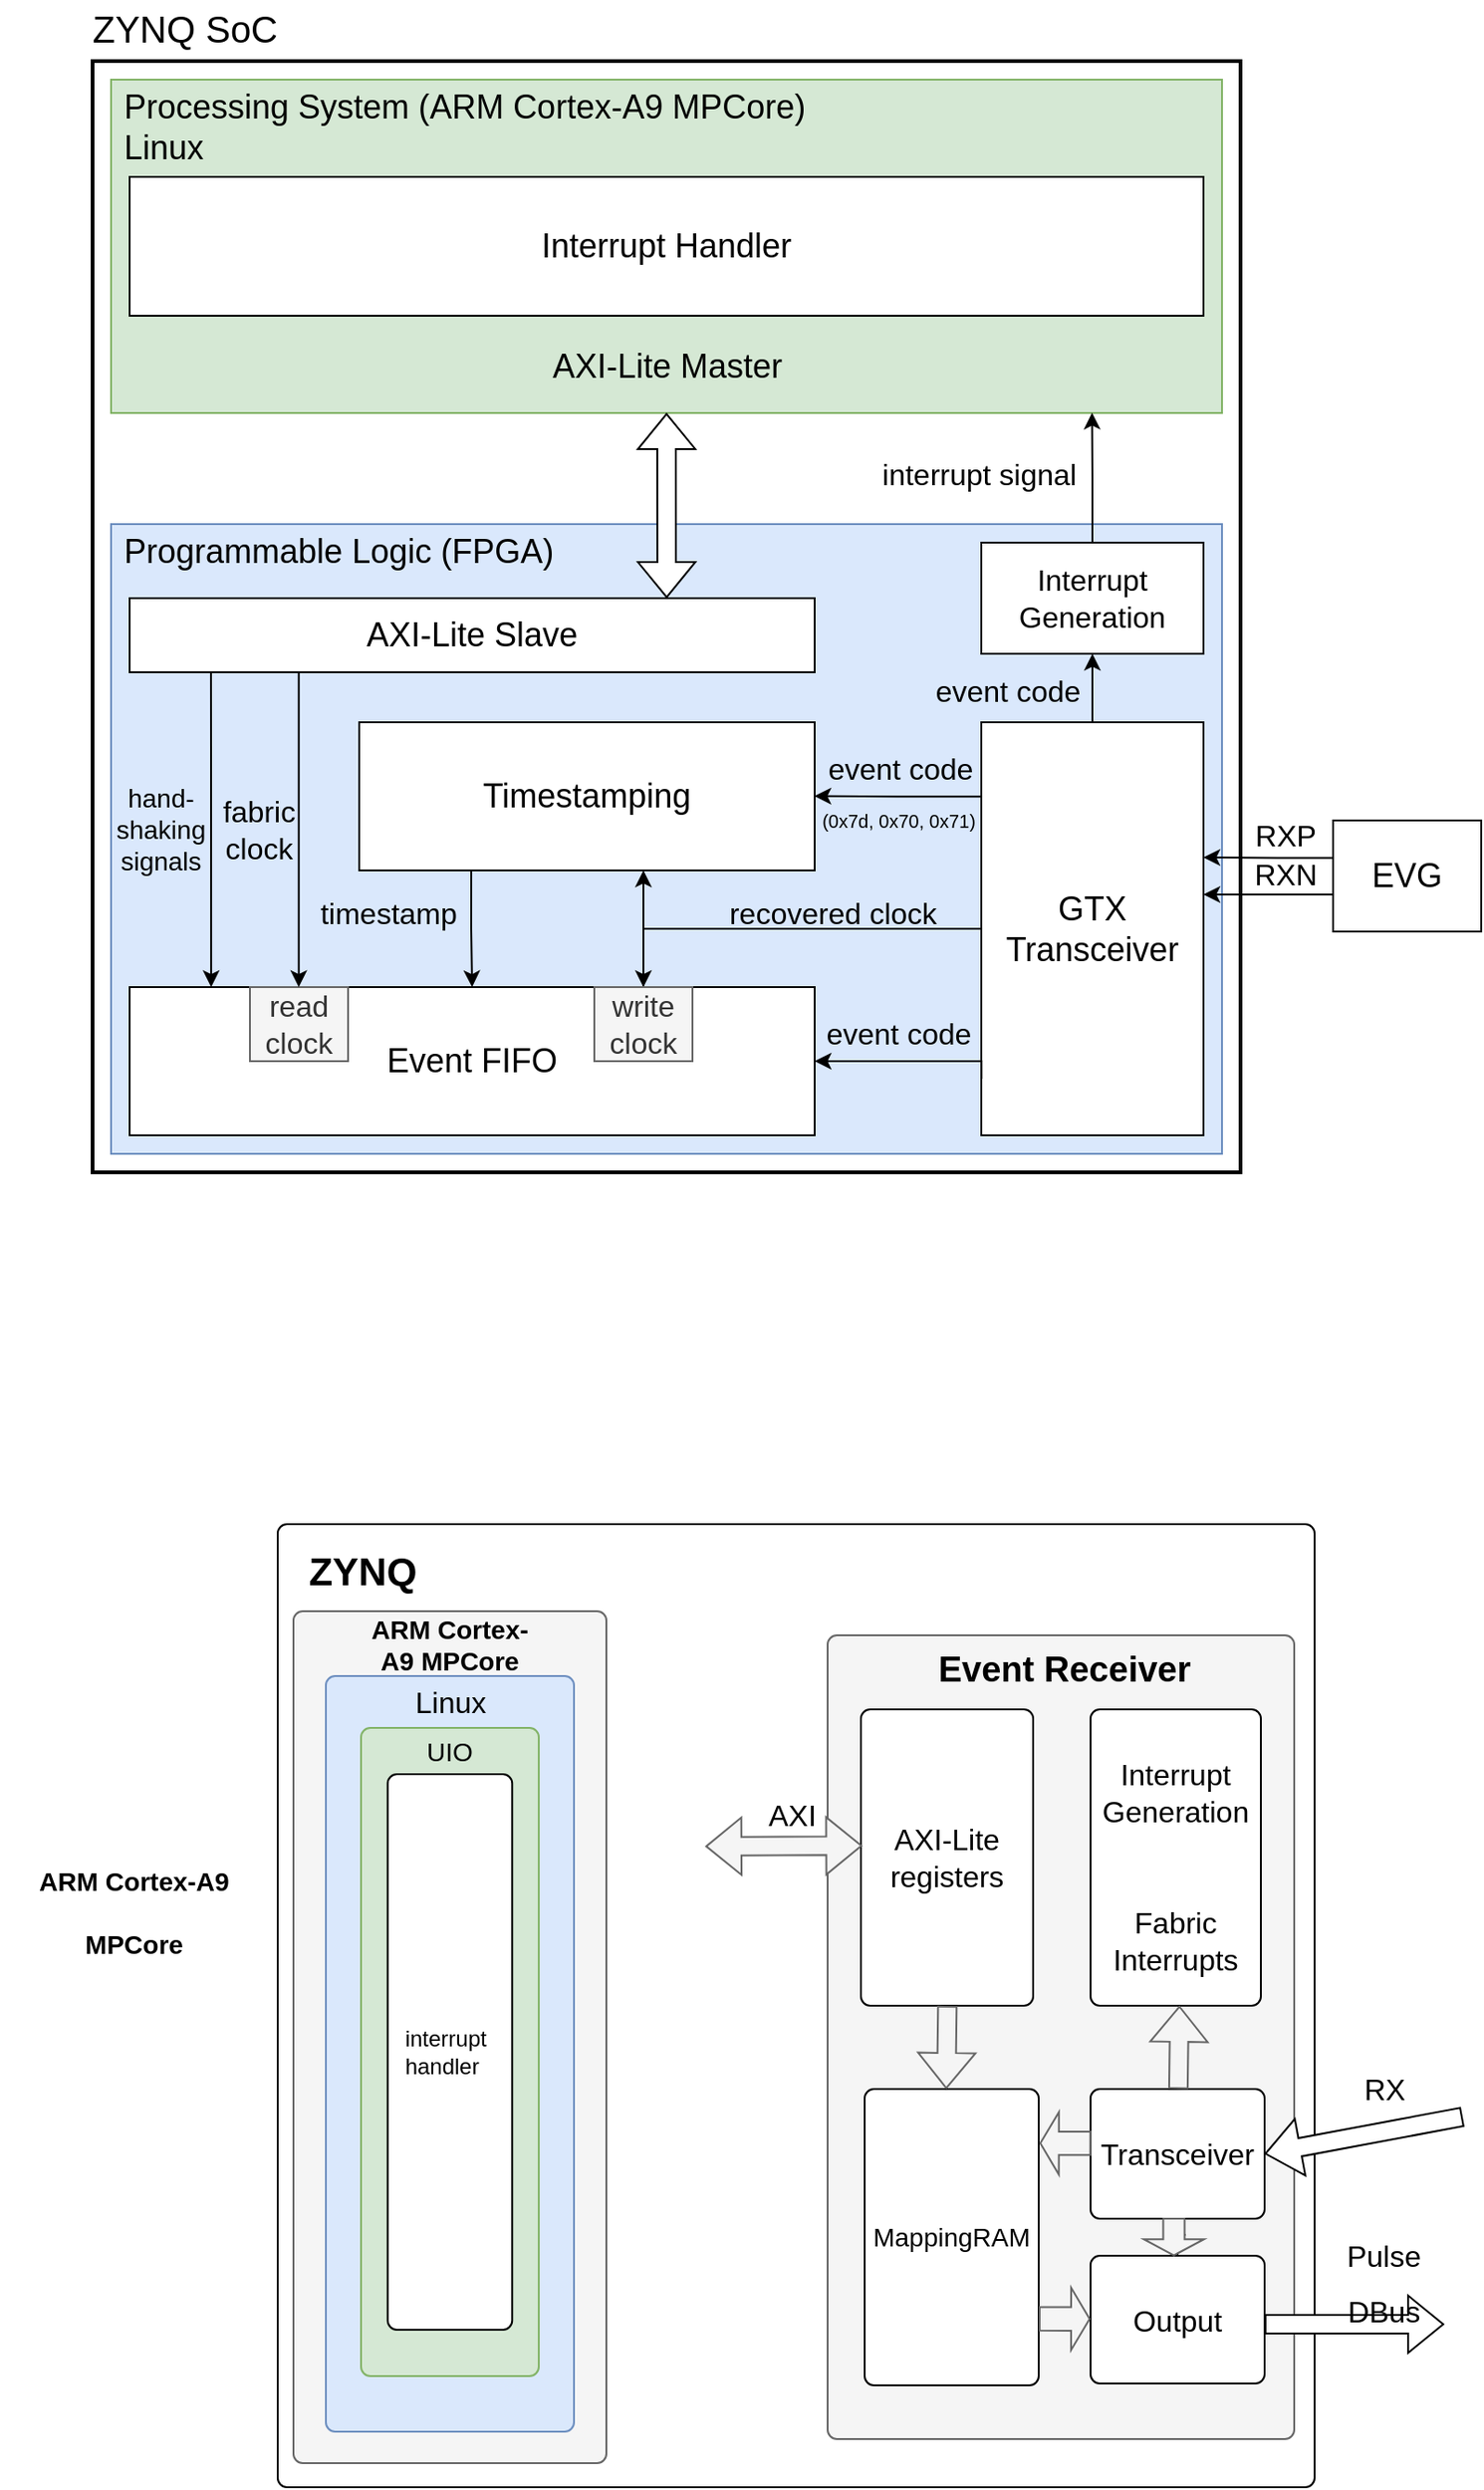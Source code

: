 <mxfile version="20.0.4" type="github">
  <diagram id="1goI3GVQZ4PJObYNkIat" name="Page-1">
    <mxGraphModel dx="1511" dy="803" grid="1" gridSize="10" guides="1" tooltips="1" connect="1" arrows="1" fold="1" page="1" pageScale="1" pageWidth="1169" pageHeight="1654" math="0" shadow="0">
      <root>
        <mxCell id="0" />
        <mxCell id="1" parent="0" />
        <mxCell id="54l_NUsAsuN3ZVsKalz9-2" value="" style="rounded=1;absoluteArcSize=1;html=1;arcSize=10;" parent="1" vertex="1">
          <mxGeometry x="190" y="1180" width="560" height="520" as="geometry" />
        </mxCell>
        <mxCell id="54l_NUsAsuN3ZVsKalz9-3" value="main" style="html=1;shape=mxgraph.er.anchor;whiteSpace=wrap;" parent="54l_NUsAsuN3ZVsKalz9-2" vertex="1">
          <mxGeometry width="280" height="520" as="geometry" />
        </mxCell>
        <mxCell id="54l_NUsAsuN3ZVsKalz9-4" value="" style="rounded=1;absoluteArcSize=1;html=1;arcSize=10;whiteSpace=wrap;points=[];strokeColor=#666666;fillColor=#f5f5f5;fontColor=#333333;" parent="54l_NUsAsuN3ZVsKalz9-2" vertex="1">
          <mxGeometry x="297" y="60" width="252" height="434" as="geometry" />
        </mxCell>
        <mxCell id="54l_NUsAsuN3ZVsKalz9-5" value="" style="rounded=1;absoluteArcSize=1;html=1;arcSize=10;whiteSpace=wrap;points=[];strokeColor=#666666;fillColor=#f5f5f5;fontColor=#333333;" parent="54l_NUsAsuN3ZVsKalz9-2" vertex="1">
          <mxGeometry x="8.5" y="47" width="169" height="460" as="geometry" />
        </mxCell>
        <mxCell id="54l_NUsAsuN3ZVsKalz9-6" value="&lt;h2 style=&quot;font-size: 21px;&quot;&gt;&lt;font style=&quot;font-size: 21px;&quot;&gt;&lt;b&gt;ZYNQ&lt;/b&gt;&lt;/font&gt;&lt;/h2&gt;" style="text;html=1;strokeColor=none;fillColor=none;align=center;verticalAlign=middle;whiteSpace=wrap;rounded=0;" parent="54l_NUsAsuN3ZVsKalz9-2" vertex="1">
          <mxGeometry x="11" y="10" width="70" height="30" as="geometry" />
        </mxCell>
        <mxCell id="54l_NUsAsuN3ZVsKalz9-8" value="&lt;font style=&quot;font-size: 19px&quot;&gt;&lt;b&gt;&lt;font style=&quot;font-size: 19px&quot;&gt;Event Receiver&lt;/font&gt;&lt;/b&gt;&lt;/font&gt;" style="text;html=1;strokeColor=none;fillColor=none;align=center;verticalAlign=middle;whiteSpace=wrap;rounded=0;fontSize=29;" parent="54l_NUsAsuN3ZVsKalz9-2" vertex="1">
          <mxGeometry x="340" y="60" width="169.5" height="30" as="geometry" />
        </mxCell>
        <mxCell id="54l_NUsAsuN3ZVsKalz9-9" value="" style="rounded=1;absoluteArcSize=1;html=1;arcSize=10;whiteSpace=wrap;points=[];strokeColor=#6c8ebf;fillColor=#dae8fc;" parent="54l_NUsAsuN3ZVsKalz9-2" vertex="1">
          <mxGeometry x="26" y="82" width="134" height="408" as="geometry" />
        </mxCell>
        <mxCell id="54l_NUsAsuN3ZVsKalz9-10" value="&lt;font style=&quot;font-size: 16px;&quot;&gt;&lt;font style=&quot;font-size: 16px;&quot;&gt;Linux&lt;/font&gt;&lt;/font&gt;" style="text;html=1;strokeColor=none;fillColor=none;align=center;verticalAlign=middle;whiteSpace=wrap;rounded=0;fontSize=29;strokeWidth=3;" parent="54l_NUsAsuN3ZVsKalz9-2" vertex="1">
          <mxGeometry x="69.69" y="82" width="46.62" height="20" as="geometry" />
        </mxCell>
        <mxCell id="54l_NUsAsuN3ZVsKalz9-11" value="" style="rounded=1;absoluteArcSize=1;html=1;arcSize=10;whiteSpace=wrap;points=[];strokeColor=#82b366;fillColor=#d5e8d4;" parent="54l_NUsAsuN3ZVsKalz9-2" vertex="1">
          <mxGeometry x="45.01" y="110" width="95.98" height="350" as="geometry" />
        </mxCell>
        <mxCell id="54l_NUsAsuN3ZVsKalz9-13" value="&lt;font style=&quot;font-size: 14px;&quot;&gt;UIO&lt;/font&gt;" style="text;html=1;strokeColor=none;fillColor=none;align=center;verticalAlign=middle;whiteSpace=wrap;rounded=0;fontSize=14;" parent="54l_NUsAsuN3ZVsKalz9-2" vertex="1">
          <mxGeometry x="71.99" y="110" width="42.01" height="25" as="geometry" />
        </mxCell>
        <mxCell id="54l_NUsAsuN3ZVsKalz9-16" value="&lt;pre class=&quot;tw-data-text tw-text-large tw-ta&quot; id=&quot;tw-target-text&quot; style=&quot;text-align: left;&quot; dir=&quot;ltr&quot;&gt;&lt;font style=&quot;font-size: 12px;&quot; face=&quot;Helvetica&quot;&gt;&lt;span class=&quot;Y2IQFc&quot; lang=&quot;en&quot;&gt;interrupt &lt;br&gt;handler&lt;/span&gt;&lt;/font&gt;&lt;/pre&gt;" style="rounded=1;absoluteArcSize=1;html=1;arcSize=10;whiteSpace=wrap;points=[];strokeColor=inherit;fillColor=inherit;" parent="54l_NUsAsuN3ZVsKalz9-2" vertex="1">
          <mxGeometry x="59.38" y="135" width="67.25" height="300" as="geometry" />
        </mxCell>
        <mxCell id="54l_NUsAsuN3ZVsKalz9-22" value="" style="rounded=1;absoluteArcSize=1;html=1;arcSize=10;whiteSpace=wrap;points=[];" parent="54l_NUsAsuN3ZVsKalz9-2" vertex="1">
          <mxGeometry x="439" y="100" width="92" height="160" as="geometry" />
        </mxCell>
        <mxCell id="54l_NUsAsuN3ZVsKalz9-23" value="&lt;div style=&quot;font-size: 16px&quot;&gt;&lt;font style=&quot;font-size: 16px&quot;&gt;AXI-Lite&lt;/font&gt;&lt;/div&gt;&lt;div style=&quot;font-size: 16px&quot;&gt;&lt;font style=&quot;font-size: 16px&quot;&gt;registers&lt;/font&gt;&lt;br&gt;&lt;/div&gt;" style="rounded=1;absoluteArcSize=1;html=1;arcSize=10;whiteSpace=wrap;points=[];" parent="54l_NUsAsuN3ZVsKalz9-2" vertex="1">
          <mxGeometry x="315" y="100" width="93" height="160" as="geometry" />
        </mxCell>
        <mxCell id="54l_NUsAsuN3ZVsKalz9-24" value="" style="shape=flexArrow;endArrow=classic;startArrow=classic;html=1;rounded=0;shadow=0;sketch=0;fontFamily=Helvetica;fontSize=16;strokeColor=#666666;fillColor=#f5f5f5;exitX=1.005;exitY=0.293;exitDx=0;exitDy=0;exitPerimeter=0;entryX=0.008;entryY=0.46;entryDx=0;entryDy=0;entryPerimeter=0;" parent="54l_NUsAsuN3ZVsKalz9-2" target="54l_NUsAsuN3ZVsKalz9-23" edge="1">
          <mxGeometry width="100" height="100" relative="1" as="geometry">
            <mxPoint x="230.93" y="173.95" as="sourcePoint" />
            <mxPoint x="310" y="174" as="targetPoint" />
          </mxGeometry>
        </mxCell>
        <mxCell id="54l_NUsAsuN3ZVsKalz9-26" value="AXI" style="text;html=1;strokeColor=none;fillColor=none;align=center;verticalAlign=middle;whiteSpace=wrap;rounded=0;fontFamily=Helvetica;fontSize=16;" parent="54l_NUsAsuN3ZVsKalz9-2" vertex="1">
          <mxGeometry x="249" y="142" width="58" height="30" as="geometry" />
        </mxCell>
        <mxCell id="54l_NUsAsuN3ZVsKalz9-27" value="&lt;div&gt;Fabric&lt;/div&gt;&lt;div&gt;Interrupts&lt;br&gt;&lt;/div&gt;" style="text;html=1;strokeColor=none;fillColor=none;align=center;verticalAlign=middle;whiteSpace=wrap;rounded=0;fontFamily=Helvetica;fontSize=16;" parent="54l_NUsAsuN3ZVsKalz9-2" vertex="1">
          <mxGeometry x="455" y="210" width="60" height="30" as="geometry" />
        </mxCell>
        <mxCell id="54l_NUsAsuN3ZVsKalz9-28" value="&lt;div&gt;Interrupt&lt;/div&gt;&lt;div&gt;Generation&lt;br&gt;&lt;/div&gt;" style="text;html=1;strokeColor=none;fillColor=none;align=center;verticalAlign=middle;whiteSpace=wrap;rounded=0;fontFamily=Helvetica;fontSize=16;" parent="54l_NUsAsuN3ZVsKalz9-2" vertex="1">
          <mxGeometry x="455" y="130" width="60" height="30" as="geometry" />
        </mxCell>
        <mxCell id="54l_NUsAsuN3ZVsKalz9-29" value="&lt;font style=&quot;font-size: 14px&quot;&gt;MappingRAM&lt;/font&gt;" style="rounded=1;absoluteArcSize=1;html=1;arcSize=10;whiteSpace=wrap;points=[];" parent="54l_NUsAsuN3ZVsKalz9-2" vertex="1">
          <mxGeometry x="317" y="305" width="94" height="160" as="geometry" />
        </mxCell>
        <mxCell id="54l_NUsAsuN3ZVsKalz9-30" value="&lt;font style=&quot;font-size: 16px&quot;&gt;Transceiver&lt;/font&gt;" style="rounded=1;absoluteArcSize=1;html=1;arcSize=10;whiteSpace=wrap;points=[];" parent="54l_NUsAsuN3ZVsKalz9-2" vertex="1">
          <mxGeometry x="439" y="305" width="94" height="70" as="geometry" />
        </mxCell>
        <mxCell id="54l_NUsAsuN3ZVsKalz9-31" value="" style="edgeStyle=orthogonalEdgeStyle;rounded=0;sketch=0;orthogonalLoop=1;jettySize=auto;html=1;shadow=0;fontFamily=Helvetica;fontSize=16;strokeColor=default;fillColor=default;gradientColor=none;" parent="54l_NUsAsuN3ZVsKalz9-2" source="54l_NUsAsuN3ZVsKalz9-32" target="54l_NUsAsuN3ZVsKalz9-30" edge="1">
          <mxGeometry relative="1" as="geometry" />
        </mxCell>
        <mxCell id="54l_NUsAsuN3ZVsKalz9-32" value="&lt;font style=&quot;font-size: 16px&quot;&gt;Output&lt;/font&gt;" style="rounded=1;absoluteArcSize=1;html=1;arcSize=10;whiteSpace=wrap;points=[];" parent="54l_NUsAsuN3ZVsKalz9-2" vertex="1">
          <mxGeometry x="439" y="395" width="94" height="69" as="geometry" />
        </mxCell>
        <mxCell id="54l_NUsAsuN3ZVsKalz9-33" value="" style="shape=flexArrow;endArrow=classic;html=1;rounded=0;shadow=0;sketch=0;fontFamily=Helvetica;fontSize=16;strokeColor=#666666;fillColor=#f5f5f5;entryX=0.522;entryY=1;entryDx=0;entryDy=0;entryPerimeter=0;" parent="54l_NUsAsuN3ZVsKalz9-2" source="54l_NUsAsuN3ZVsKalz9-30" target="54l_NUsAsuN3ZVsKalz9-22" edge="1">
          <mxGeometry width="50" height="50" relative="1" as="geometry">
            <mxPoint x="350" y="220" as="sourcePoint" />
            <mxPoint x="400" y="170" as="targetPoint" />
          </mxGeometry>
        </mxCell>
        <mxCell id="54l_NUsAsuN3ZVsKalz9-34" value="" style="shape=flexArrow;endArrow=classic;html=1;rounded=0;shadow=0;sketch=0;fontFamily=Helvetica;fontSize=16;strokeColor=default;fillColor=default;gradientColor=none;exitX=1;exitY=0.536;exitDx=0;exitDy=0;exitPerimeter=0;" parent="54l_NUsAsuN3ZVsKalz9-2" source="54l_NUsAsuN3ZVsKalz9-32" edge="1">
          <mxGeometry width="50" height="50" relative="1" as="geometry">
            <mxPoint x="533" y="440" as="sourcePoint" />
            <mxPoint x="630" y="432" as="targetPoint" />
          </mxGeometry>
        </mxCell>
        <mxCell id="54l_NUsAsuN3ZVsKalz9-35" value="" style="shape=flexArrow;endArrow=classic;html=1;rounded=0;shadow=0;sketch=0;fontFamily=Helvetica;fontSize=16;strokeColor=#666666;fillColor=#f5f5f5;entryX=1.004;entryY=0.183;entryDx=0;entryDy=0;entryPerimeter=0;width=12.667;endSize=3;exitX=0.004;exitY=0.419;exitDx=0;exitDy=0;exitPerimeter=0;" parent="54l_NUsAsuN3ZVsKalz9-2" source="54l_NUsAsuN3ZVsKalz9-30" target="54l_NUsAsuN3ZVsKalz9-29" edge="1">
          <mxGeometry width="50" height="50" relative="1" as="geometry">
            <mxPoint x="440" y="334" as="sourcePoint" />
            <mxPoint x="360" y="260" as="targetPoint" />
          </mxGeometry>
        </mxCell>
        <mxCell id="54l_NUsAsuN3ZVsKalz9-36" value="" style="shape=flexArrow;endArrow=classic;html=1;rounded=0;shadow=0;sketch=0;fontFamily=Helvetica;fontSize=16;strokeColor=#666666;fillColor=#f5f5f5;width=11.538;endSize=2.567;exitX=0.479;exitY=0.993;exitDx=0;exitDy=0;exitPerimeter=0;entryX=0.479;entryY=0.004;entryDx=0;entryDy=0;entryPerimeter=0;" parent="54l_NUsAsuN3ZVsKalz9-2" source="54l_NUsAsuN3ZVsKalz9-30" target="54l_NUsAsuN3ZVsKalz9-32" edge="1">
          <mxGeometry width="50" height="50" relative="1" as="geometry">
            <mxPoint x="483" y="375" as="sourcePoint" />
            <mxPoint x="533" y="325" as="targetPoint" />
          </mxGeometry>
        </mxCell>
        <mxCell id="54l_NUsAsuN3ZVsKalz9-37" value="" style="shape=flexArrow;endArrow=classic;html=1;rounded=0;shadow=0;sketch=0;fontFamily=Helvetica;fontSize=16;strokeColor=#666666;fillColor=#f5f5f5;entryX=1.004;entryY=0.183;entryDx=0;entryDy=0;entryPerimeter=0;width=12.667;endSize=3;exitX=0.004;exitY=0.419;exitDx=0;exitDy=0;exitPerimeter=0;" parent="54l_NUsAsuN3ZVsKalz9-2" edge="1">
          <mxGeometry width="50" height="50" relative="1" as="geometry">
            <mxPoint x="410.996" y="429.08" as="sourcePoint" />
            <mxPoint x="438.996" y="429.13" as="targetPoint" />
          </mxGeometry>
        </mxCell>
        <mxCell id="54l_NUsAsuN3ZVsKalz9-38" value="" style="shape=flexArrow;endArrow=classic;html=1;rounded=0;shadow=0;sketch=0;fontFamily=Helvetica;fontSize=16;strokeColor=#666666;fillColor=#f5f5f5;entryX=0.522;entryY=1;entryDx=0;entryDy=0;entryPerimeter=0;" parent="54l_NUsAsuN3ZVsKalz9-2" edge="1">
          <mxGeometry width="50" height="50" relative="1" as="geometry">
            <mxPoint x="361.664" y="260" as="sourcePoint" />
            <mxPoint x="361.088" y="305" as="targetPoint" />
          </mxGeometry>
        </mxCell>
        <mxCell id="54l_NUsAsuN3ZVsKalz9-122" value="&lt;font style=&quot;font-size: 14px;&quot;&gt;&lt;b&gt;&lt;font style=&quot;font-size: 14px;&quot; face=&quot;Helvetica&quot;&gt;&lt;font style=&quot;font-size: 14px;&quot;&gt;&lt;span style=&quot;&quot; class=&quot;markedContent&quot;&gt;&lt;span style=&quot;left: 1054.58px; top: 286.237px; transform: scaleX(0.93);&quot; dir=&quot;ltr&quot;&gt;ARM Cortex-A9 MPCore&lt;/span&gt;&lt;/span&gt;&lt;/font&gt;&lt;/font&gt;&lt;/b&gt;&lt;/font&gt;" style="text;html=1;strokeColor=none;fillColor=none;align=center;verticalAlign=middle;whiteSpace=wrap;rounded=0;fontFamily=Helvetica;fontSize=14;" parent="54l_NUsAsuN3ZVsKalz9-2" vertex="1">
          <mxGeometry x="43.0" y="50" width="100" height="30" as="geometry" />
        </mxCell>
        <mxCell id="54l_NUsAsuN3ZVsKalz9-41" value="Pulse" style="text;html=1;strokeColor=none;fillColor=none;align=center;verticalAlign=middle;whiteSpace=wrap;rounded=0;fontFamily=Helvetica;fontSize=16;" parent="1" vertex="1">
          <mxGeometry x="750" y="1560" width="75" height="30" as="geometry" />
        </mxCell>
        <mxCell id="54l_NUsAsuN3ZVsKalz9-42" value="DBus" style="text;html=1;strokeColor=none;fillColor=none;align=center;verticalAlign=middle;whiteSpace=wrap;rounded=0;fontFamily=Helvetica;fontSize=16;" parent="1" vertex="1">
          <mxGeometry x="750" y="1590" width="75" height="30" as="geometry" />
        </mxCell>
        <mxCell id="54l_NUsAsuN3ZVsKalz9-43" value="" style="shape=flexArrow;endArrow=classic;html=1;rounded=0;shadow=0;sketch=0;fontFamily=Helvetica;fontSize=16;strokeColor=default;fillColor=default;gradientColor=none;entryX=1;entryY=0.5;entryDx=0;entryDy=0;entryPerimeter=0;" parent="1" target="54l_NUsAsuN3ZVsKalz9-30" edge="1">
          <mxGeometry width="50" height="50" relative="1" as="geometry">
            <mxPoint x="830" y="1500" as="sourcePoint" />
            <mxPoint x="830" y="1480" as="targetPoint" />
          </mxGeometry>
        </mxCell>
        <mxCell id="54l_NUsAsuN3ZVsKalz9-44" value="RX" style="text;html=1;strokeColor=none;fillColor=none;align=center;verticalAlign=middle;whiteSpace=wrap;rounded=0;fontFamily=Helvetica;fontSize=16;" parent="1" vertex="1">
          <mxGeometry x="757.5" y="1470" width="60" height="30" as="geometry" />
        </mxCell>
        <mxCell id="54l_NUsAsuN3ZVsKalz9-7" value="&lt;div style=&quot;font-size: 28px;&quot;&gt;&lt;p&gt;&lt;font style=&quot;font-size: 28px;&quot; face=&quot;Helvetica&quot;&gt;&lt;b&gt;&lt;font style=&quot;font-size: 28px;&quot;&gt;&lt;span style=&quot;font-size: 14px;&quot; class=&quot;markedContent&quot;&gt;&lt;span style=&quot;left: 1054.58px; top: 286.237px; transform: scaleX(0.93);&quot; dir=&quot;ltr&quot;&gt;ARM Cortex-A9 MPCore&lt;/span&gt;&lt;/span&gt;&lt;/font&gt;&lt;/b&gt;&lt;/font&gt;&lt;/p&gt;&lt;/div&gt;" style="text;html=1;strokeColor=none;fillColor=none;align=center;verticalAlign=middle;whiteSpace=wrap;rounded=0;fontSize=29;strokeWidth=3;" parent="1" vertex="1">
          <mxGeometry x="40" y="1350" width="144.56" height="70" as="geometry" />
        </mxCell>
        <mxCell id="54l_NUsAsuN3ZVsKalz9-125" value="&lt;font style=&quot;font-size: 20px;&quot;&gt;ZYNQ SoC&lt;/font&gt;" style="text;html=1;strokeColor=none;fillColor=none;align=center;verticalAlign=middle;whiteSpace=wrap;rounded=0;fontFamily=Helvetica;fontSize=14;" parent="1" vertex="1">
          <mxGeometry x="85" y="357" width="110" height="30" as="geometry" />
        </mxCell>
        <mxCell id="54l_NUsAsuN3ZVsKalz9-126" value="" style="rounded=0;whiteSpace=wrap;html=1;fontFamily=Helvetica;fontSize=14;strokeWidth=2;" parent="1" vertex="1">
          <mxGeometry x="90" y="390" width="620" height="600" as="geometry" />
        </mxCell>
        <mxCell id="54l_NUsAsuN3ZVsKalz9-127" value="" style="rounded=0;whiteSpace=wrap;html=1;fontFamily=Helvetica;fontSize=14;strokeWidth=1;fillColor=#dae8fc;strokeColor=#6c8ebf;" parent="1" vertex="1">
          <mxGeometry x="100" y="640" width="600" height="340" as="geometry" />
        </mxCell>
        <mxCell id="54l_NUsAsuN3ZVsKalz9-128" value="" style="rounded=0;whiteSpace=wrap;html=1;fontFamily=Helvetica;fontSize=14;strokeWidth=1;fillColor=#d5e8d4;strokeColor=#82b366;" parent="1" vertex="1">
          <mxGeometry x="100" y="400" width="600" height="180" as="geometry" />
        </mxCell>
        <mxCell id="54l_NUsAsuN3ZVsKalz9-129" value="&lt;div style=&quot;font-size: 18px;&quot; align=&quot;left&quot;&gt;&lt;font style=&quot;font-size: 18px;&quot; face=&quot;Helvetica&quot;&gt;&lt;span class=&quot;markedContent&quot;&gt;&lt;span dir=&quot;ltr&quot; role=&quot;presentation&quot; style=&quot;left: 199.08px; top: 343.458px; transform: scaleX(0.968);&quot;&gt;&amp;nbsp;Processing System (&lt;/span&gt;&lt;/span&gt;&lt;font style=&quot;font-size: 18px;&quot;&gt;&lt;font style=&quot;font-size: 18px;&quot;&gt;&lt;font style=&quot;font-size: 18px;&quot;&gt;&lt;span style=&quot;&quot; class=&quot;markedContent&quot;&gt;&lt;span style=&quot;left: 1054.58px; top: 286.237px; transform: scaleX(0.93);&quot; dir=&quot;ltr&quot;&gt;ARM Cortex-A9 MPCore)&lt;/span&gt;&lt;/span&gt;&lt;/font&gt;&lt;/font&gt;&lt;/font&gt;&lt;br&gt;&lt;/font&gt;&lt;/div&gt;&lt;div style=&quot;font-size: 18px;&quot; align=&quot;left&quot;&gt;&lt;font style=&quot;font-size: 18px;&quot;&gt;&amp;nbsp;Linux&lt;br&gt;&lt;/font&gt;&lt;/div&gt;" style="text;html=1;strokeColor=none;fillColor=none;align=left;verticalAlign=middle;whiteSpace=wrap;rounded=0;fontFamily=Helvetica;fontSize=14;" parent="1" vertex="1">
          <mxGeometry x="100" y="400" width="390" height="52.5" as="geometry" />
        </mxCell>
        <mxCell id="6_cSUB1AkO9mFOaKOOmG-74" style="edgeStyle=orthogonalEdgeStyle;rounded=0;orthogonalLoop=1;jettySize=auto;html=1;exitX=0.5;exitY=0;exitDx=0;exitDy=0;entryX=0.5;entryY=1;entryDx=0;entryDy=0;fontFamily=Helvetica;fontSize=16;fillColor=default;" edge="1" parent="1" source="54l_NUsAsuN3ZVsKalz9-131" target="6_cSUB1AkO9mFOaKOOmG-73">
          <mxGeometry relative="1" as="geometry" />
        </mxCell>
        <mxCell id="54l_NUsAsuN3ZVsKalz9-131" value="&lt;div style=&quot;font-size: 18px;&quot;&gt;&lt;font style=&quot;font-size: 18px;&quot;&gt;GTX&lt;/font&gt;&lt;/div&gt;&lt;div style=&quot;font-size: 18px;&quot;&gt;&lt;font style=&quot;font-size: 18px;&quot;&gt;Transceiver&lt;/font&gt;&lt;/div&gt;" style="rounded=0;whiteSpace=wrap;html=1;fontFamily=Helvetica;fontSize=14;strokeWidth=1;" parent="1" vertex="1">
          <mxGeometry x="570" y="747" width="120" height="223" as="geometry" />
        </mxCell>
        <mxCell id="6_cSUB1AkO9mFOaKOOmG-21" style="edgeStyle=orthogonalEdgeStyle;rounded=0;orthogonalLoop=1;jettySize=auto;html=1;exitX=0.001;exitY=0.863;exitDx=0;exitDy=0;entryX=1;entryY=0.5;entryDx=0;entryDy=0;exitPerimeter=0;" edge="1" parent="1" source="54l_NUsAsuN3ZVsKalz9-131" target="54l_NUsAsuN3ZVsKalz9-132">
          <mxGeometry relative="1" as="geometry">
            <Array as="points">
              <mxPoint x="570" y="930" />
            </Array>
          </mxGeometry>
        </mxCell>
        <mxCell id="6_cSUB1AkO9mFOaKOOmG-38" style="edgeStyle=orthogonalEdgeStyle;rounded=0;orthogonalLoop=1;jettySize=auto;html=1;exitX=0.246;exitY=1.004;exitDx=0;exitDy=0;entryX=0.5;entryY=0;entryDx=0;entryDy=0;fontFamily=Helvetica;fontSize=12;exitPerimeter=0;" edge="1" parent="1" source="6_cSUB1AkO9mFOaKOOmG-29" target="54l_NUsAsuN3ZVsKalz9-132">
          <mxGeometry relative="1" as="geometry" />
        </mxCell>
        <mxCell id="54l_NUsAsuN3ZVsKalz9-132" value="&lt;font style=&quot;font-size: 18px;&quot;&gt;Event FIFO&lt;/font&gt;" style="rounded=0;whiteSpace=wrap;html=1;fontFamily=Helvetica;fontSize=14;strokeWidth=1;" parent="1" vertex="1">
          <mxGeometry x="110" y="890" width="370" height="80" as="geometry" />
        </mxCell>
        <mxCell id="54l_NUsAsuN3ZVsKalz9-133" value="&lt;font style=&quot;font-size: 18px;&quot; face=&quot;Helvetica&quot;&gt;AXI-Lite Slave&lt;/font&gt;" style="rounded=0;whiteSpace=wrap;html=1;fontFamily=Helvetica;fontSize=14;strokeWidth=1;" parent="1" vertex="1">
          <mxGeometry x="110" y="680" width="370" height="40" as="geometry" />
        </mxCell>
        <mxCell id="54l_NUsAsuN3ZVsKalz9-135" value="&lt;div style=&quot;font-size: 18px;&quot; align=&quot;left&quot;&gt;&lt;p&gt;&lt;font style=&quot;font-size: 18px;&quot; face=&quot;Helvetica&quot;&gt;&amp;nbsp;&lt;font style=&quot;font-size: 18px;&quot;&gt;&lt;span class=&quot;markedContent&quot;&gt;&lt;span dir=&quot;ltr&quot; role=&quot;presentation&quot; style=&quot;left: 472.269px; top: 707.572px; transform: scaleX(0.924);&quot;&gt;Programmable Logic&lt;/span&gt;&lt;/span&gt;&lt;/font&gt; (FPGA)&lt;/font&gt;&lt;/p&gt;&lt;/div&gt;" style="text;html=1;strokeColor=none;fillColor=none;align=left;verticalAlign=middle;whiteSpace=wrap;rounded=0;fontFamily=Helvetica;fontSize=14;" parent="1" vertex="1">
          <mxGeometry x="100" y="640" width="250" height="30" as="geometry" />
        </mxCell>
        <mxCell id="6_cSUB1AkO9mFOaKOOmG-10" value="" style="edgeStyle=orthogonalEdgeStyle;rounded=0;orthogonalLoop=1;jettySize=auto;html=1;" edge="1" parent="1">
          <mxGeometry relative="1" as="geometry">
            <mxPoint x="760" y="840" as="sourcePoint" />
            <mxPoint x="690" y="840" as="targetPoint" />
            <Array as="points">
              <mxPoint x="730" y="840" />
              <mxPoint x="730" y="840" />
            </Array>
          </mxGeometry>
        </mxCell>
        <mxCell id="6_cSUB1AkO9mFOaKOOmG-12" value="RXN" style="edgeLabel;html=1;align=center;verticalAlign=middle;resizable=0;points=[];fontSize=16;" vertex="1" connectable="0" parent="6_cSUB1AkO9mFOaKOOmG-10">
          <mxGeometry x="-0.125" y="1" relative="1" as="geometry">
            <mxPoint x="4" y="-12" as="offset" />
          </mxGeometry>
        </mxCell>
        <mxCell id="6_cSUB1AkO9mFOaKOOmG-13" value="" style="edgeStyle=orthogonalEdgeStyle;rounded=0;orthogonalLoop=1;jettySize=auto;html=1;" edge="1" parent="1">
          <mxGeometry relative="1" as="geometry">
            <mxPoint x="760" y="820.24" as="sourcePoint" />
            <mxPoint x="690" y="820" as="targetPoint" />
            <Array as="points">
              <mxPoint x="730" y="820" />
              <mxPoint x="730" y="820" />
            </Array>
          </mxGeometry>
        </mxCell>
        <mxCell id="6_cSUB1AkO9mFOaKOOmG-14" value="RXP" style="edgeLabel;html=1;align=center;verticalAlign=middle;resizable=0;points=[];fontSize=16;" vertex="1" connectable="0" parent="6_cSUB1AkO9mFOaKOOmG-13">
          <mxGeometry x="-0.125" y="1" relative="1" as="geometry">
            <mxPoint x="4" y="-13" as="offset" />
          </mxGeometry>
        </mxCell>
        <mxCell id="6_cSUB1AkO9mFOaKOOmG-15" value="&lt;font style=&quot;font-size: 18px;&quot;&gt;EVG&lt;/font&gt;" style="rounded=0;whiteSpace=wrap;html=1;" vertex="1" parent="1">
          <mxGeometry x="760" y="800" width="80" height="60" as="geometry" />
        </mxCell>
        <mxCell id="6_cSUB1AkO9mFOaKOOmG-20" value="&lt;font style=&quot;font-size: 16px;&quot;&gt;recovered clock&lt;/font&gt;" style="text;html=1;strokeColor=none;fillColor=none;align=center;verticalAlign=middle;whiteSpace=wrap;rounded=0;" vertex="1" parent="1">
          <mxGeometry x="430" y="840" width="120" height="20" as="geometry" />
        </mxCell>
        <mxCell id="6_cSUB1AkO9mFOaKOOmG-22" value="&lt;font style=&quot;font-size: 16px;&quot;&gt;event code&lt;/font&gt;" style="text;html=1;strokeColor=none;fillColor=none;align=center;verticalAlign=middle;whiteSpace=wrap;rounded=0;" vertex="1" parent="1">
          <mxGeometry x="481.5" y="905" width="87" height="20" as="geometry" />
        </mxCell>
        <mxCell id="6_cSUB1AkO9mFOaKOOmG-33" style="edgeStyle=orthogonalEdgeStyle;rounded=0;orthogonalLoop=1;jettySize=auto;html=1;exitX=0;exitY=0.5;exitDx=0;exitDy=0;entryX=0.5;entryY=0;entryDx=0;entryDy=0;" edge="1" parent="1" source="54l_NUsAsuN3ZVsKalz9-131" target="6_cSUB1AkO9mFOaKOOmG-23">
          <mxGeometry relative="1" as="geometry">
            <mxPoint x="569" y="859" as="sourcePoint" />
            <mxPoint x="387" y="890" as="targetPoint" />
            <Array as="points">
              <mxPoint x="387" y="858" />
            </Array>
          </mxGeometry>
        </mxCell>
        <mxCell id="6_cSUB1AkO9mFOaKOOmG-65" style="edgeStyle=orthogonalEdgeStyle;rounded=0;orthogonalLoop=1;jettySize=auto;html=1;exitX=0.5;exitY=0;exitDx=0;exitDy=0;entryX=0.624;entryY=1;entryDx=0;entryDy=0;entryPerimeter=0;fontFamily=Helvetica;fontSize=16;fillColor=default;" edge="1" parent="1" source="6_cSUB1AkO9mFOaKOOmG-23" target="6_cSUB1AkO9mFOaKOOmG-29">
          <mxGeometry relative="1" as="geometry" />
        </mxCell>
        <mxCell id="6_cSUB1AkO9mFOaKOOmG-23" value="&lt;div style=&quot;font-size: 16px;&quot;&gt;&lt;font style=&quot;font-size: 16px;&quot;&gt;write&lt;/font&gt;&lt;/div&gt;&lt;div style=&quot;font-size: 16px;&quot;&gt;&lt;font style=&quot;font-size: 16px;&quot;&gt;clock&lt;br&gt;&lt;/font&gt;&lt;/div&gt;" style="rounded=0;whiteSpace=wrap;html=1;fillColor=#f5f5f5;strokeColor=#666666;fontColor=#333333;" vertex="1" parent="1">
          <mxGeometry x="361" y="890" width="53" height="40" as="geometry" />
        </mxCell>
        <mxCell id="6_cSUB1AkO9mFOaKOOmG-24" value="&lt;div style=&quot;font-size: 16px;&quot;&gt;&lt;font style=&quot;font-size: 16px;&quot;&gt;read&lt;/font&gt;&lt;/div&gt;&lt;div style=&quot;font-size: 16px;&quot;&gt;&lt;font style=&quot;font-size: 16px;&quot;&gt;clock&lt;br&gt;&lt;/font&gt;&lt;/div&gt;" style="rounded=0;whiteSpace=wrap;html=1;fillColor=#f5f5f5;fontColor=#333333;strokeColor=#666666;" vertex="1" parent="1">
          <mxGeometry x="175" y="890" width="53" height="40" as="geometry" />
        </mxCell>
        <mxCell id="6_cSUB1AkO9mFOaKOOmG-27" value="&lt;div style=&quot;font-size: 16px;&quot;&gt;&lt;font style=&quot;font-size: 16px;&quot;&gt;fabric&lt;/font&gt;&lt;/div&gt;&lt;div style=&quot;font-size: 16px;&quot;&gt;&lt;font style=&quot;font-size: 16px;&quot;&gt;clock&lt;/font&gt;&lt;/div&gt;" style="text;html=1;strokeColor=none;fillColor=none;align=center;verticalAlign=middle;whiteSpace=wrap;rounded=0;" vertex="1" parent="1">
          <mxGeometry x="160" y="790" width="40" height="30" as="geometry" />
        </mxCell>
        <mxCell id="6_cSUB1AkO9mFOaKOOmG-29" value="&lt;font style=&quot;font-size: 18px;&quot;&gt;Timestamping &lt;/font&gt;" style="rounded=0;whiteSpace=wrap;html=1;" vertex="1" parent="1">
          <mxGeometry x="234" y="747" width="246" height="80" as="geometry" />
        </mxCell>
        <mxCell id="6_cSUB1AkO9mFOaKOOmG-37" value="&lt;font style=&quot;font-size: 16px;&quot;&gt;timestamp&lt;/font&gt;" style="text;html=1;strokeColor=none;fillColor=none;align=center;verticalAlign=middle;whiteSpace=wrap;rounded=0;fontFamily=Helvetica;fontSize=14;" vertex="1" parent="1">
          <mxGeometry x="210" y="840" width="80" height="20" as="geometry" />
        </mxCell>
        <mxCell id="6_cSUB1AkO9mFOaKOOmG-49" style="edgeStyle=orthogonalEdgeStyle;rounded=0;orthogonalLoop=1;jettySize=auto;html=1;exitX=0.001;exitY=0.863;exitDx=0;exitDy=0;entryX=1;entryY=0.5;entryDx=0;entryDy=0;exitPerimeter=0;" edge="1" parent="1">
          <mxGeometry relative="1" as="geometry">
            <mxPoint x="570" y="787.12" as="sourcePoint" />
            <mxPoint x="479.88" y="786.85" as="targetPoint" />
            <Array as="points">
              <mxPoint x="524.88" y="786.85" />
              <mxPoint x="479.88" y="786.85" />
            </Array>
          </mxGeometry>
        </mxCell>
        <mxCell id="6_cSUB1AkO9mFOaKOOmG-52" value="&lt;font style=&quot;font-size: 16px;&quot;&gt;event code&lt;/font&gt;" style="text;html=1;strokeColor=none;fillColor=none;align=center;verticalAlign=middle;whiteSpace=wrap;rounded=0;" vertex="1" parent="1">
          <mxGeometry x="483" y="762" width="87" height="20" as="geometry" />
        </mxCell>
        <mxCell id="6_cSUB1AkO9mFOaKOOmG-53" value="(0x7d, 0x70, 0x71)" style="text;html=1;strokeColor=none;fillColor=none;align=center;verticalAlign=middle;whiteSpace=wrap;rounded=0;fontFamily=Helvetica;fontSize=10;" vertex="1" parent="1">
          <mxGeometry x="481.5" y="790" width="86.5" height="20" as="geometry" />
        </mxCell>
        <mxCell id="6_cSUB1AkO9mFOaKOOmG-57" style="edgeStyle=orthogonalEdgeStyle;rounded=0;orthogonalLoop=1;jettySize=auto;html=1;exitX=0.215;exitY=0.997;exitDx=0;exitDy=0;entryX=0.5;entryY=0;entryDx=0;entryDy=0;exitPerimeter=0;" edge="1" parent="1">
          <mxGeometry relative="1" as="geometry">
            <mxPoint x="153.95" y="719.88" as="sourcePoint" />
            <mxPoint x="154.06" y="890" as="targetPoint" />
            <Array as="points">
              <mxPoint x="154" y="760" />
              <mxPoint x="154" y="760" />
            </Array>
          </mxGeometry>
        </mxCell>
        <mxCell id="6_cSUB1AkO9mFOaKOOmG-60" value="&lt;div style=&quot;font-size: 14px;&quot;&gt;&lt;font style=&quot;font-size: 14px;&quot;&gt;hand-shaking&lt;/font&gt;&lt;/div&gt;&lt;div style=&quot;font-size: 14px;&quot;&gt;&lt;font style=&quot;font-size: 14px;&quot;&gt;signals&lt;br&gt;&lt;/font&gt;&lt;/div&gt;" style="text;html=1;strokeColor=none;fillColor=none;align=center;verticalAlign=middle;whiteSpace=wrap;rounded=0;fontFamily=Helvetica;fontSize=10;" vertex="1" parent="1">
          <mxGeometry x="97" y="775" width="60" height="60" as="geometry" />
        </mxCell>
        <mxCell id="6_cSUB1AkO9mFOaKOOmG-62" value="&lt;font style=&quot;font-size: 18px;&quot;&gt;&lt;span class=&quot;op_dict3_font24 op_dict3_marginRight c-gap-right&quot;&gt;Interrupt Handler&lt;/span&gt;&lt;/font&gt;" style="rounded=0;whiteSpace=wrap;html=1;fontFamily=Helvetica;fontSize=9;" vertex="1" parent="1">
          <mxGeometry x="110" y="452.5" width="580" height="75" as="geometry" />
        </mxCell>
        <mxCell id="6_cSUB1AkO9mFOaKOOmG-63" value="&lt;font style=&quot;font-size: 18px;&quot;&gt;AXI-Lite Master&lt;/font&gt;" style="text;html=1;strokeColor=none;fillColor=none;align=center;verticalAlign=middle;whiteSpace=wrap;rounded=0;fontFamily=Helvetica;fontSize=9;" vertex="1" parent="1">
          <mxGeometry x="332.5" y="540" width="135" height="30" as="geometry" />
        </mxCell>
        <mxCell id="6_cSUB1AkO9mFOaKOOmG-64" value="" style="shape=flexArrow;endArrow=classic;startArrow=classic;html=1;rounded=0;fontFamily=Helvetica;fontSize=14;entryX=0.5;entryY=1;entryDx=0;entryDy=0;fillColor=default;exitX=0.784;exitY=0;exitDx=0;exitDy=0;exitPerimeter=0;" edge="1" parent="1" source="54l_NUsAsuN3ZVsKalz9-133" target="54l_NUsAsuN3ZVsKalz9-128">
          <mxGeometry width="100" height="100" relative="1" as="geometry">
            <mxPoint x="330" y="630" as="sourcePoint" />
            <mxPoint x="430" y="530" as="targetPoint" />
          </mxGeometry>
        </mxCell>
        <mxCell id="6_cSUB1AkO9mFOaKOOmG-72" value="" style="endArrow=classic;html=1;rounded=0;fontFamily=Helvetica;fontSize=16;fillColor=default;exitX=0;exitY=0;exitDx=0;exitDy=0;entryX=0;entryY=1;entryDx=0;entryDy=0;" edge="1" parent="1">
          <mxGeometry width="50" height="50" relative="1" as="geometry">
            <mxPoint x="201.35" y="720" as="sourcePoint" />
            <mxPoint x="201.35" y="890" as="targetPoint" />
          </mxGeometry>
        </mxCell>
        <mxCell id="6_cSUB1AkO9mFOaKOOmG-78" style="edgeStyle=orthogonalEdgeStyle;rounded=0;orthogonalLoop=1;jettySize=auto;html=1;exitX=0.5;exitY=0;exitDx=0;exitDy=0;entryX=0.883;entryY=0.999;entryDx=0;entryDy=0;entryPerimeter=0;fontFamily=Helvetica;fontSize=16;fillColor=default;" edge="1" parent="1" source="6_cSUB1AkO9mFOaKOOmG-73" target="54l_NUsAsuN3ZVsKalz9-128">
          <mxGeometry relative="1" as="geometry" />
        </mxCell>
        <mxCell id="6_cSUB1AkO9mFOaKOOmG-73" value="&lt;div&gt;Interrupt&lt;/div&gt;&lt;div&gt;Generation&lt;br&gt;&lt;/div&gt;" style="rounded=0;whiteSpace=wrap;html=1;fontFamily=Helvetica;fontSize=16;" vertex="1" parent="1">
          <mxGeometry x="570" y="650" width="120" height="60" as="geometry" />
        </mxCell>
        <mxCell id="6_cSUB1AkO9mFOaKOOmG-75" value="&lt;font style=&quot;font-size: 16px;&quot;&gt;event code&lt;/font&gt;" style="text;html=1;strokeColor=none;fillColor=none;align=center;verticalAlign=middle;whiteSpace=wrap;rounded=0;" vertex="1" parent="1">
          <mxGeometry x="541" y="720" width="87" height="20" as="geometry" />
        </mxCell>
        <mxCell id="6_cSUB1AkO9mFOaKOOmG-80" value="&lt;font style=&quot;font-size: 16px;&quot;&gt;interrupt signal&lt;/font&gt;" style="text;html=1;strokeColor=none;fillColor=none;align=center;verticalAlign=middle;whiteSpace=wrap;rounded=0;" vertex="1" parent="1">
          <mxGeometry x="510" y="598" width="118" height="30" as="geometry" />
        </mxCell>
      </root>
    </mxGraphModel>
  </diagram>
</mxfile>
